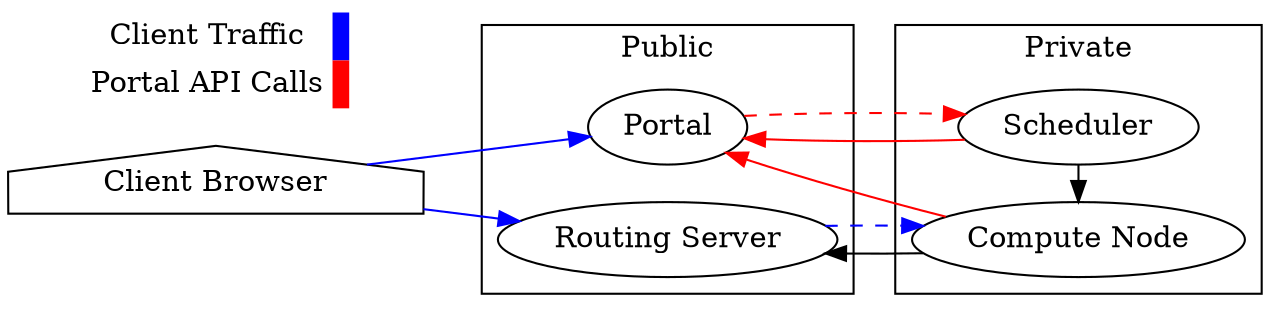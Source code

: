 digraph G {
  rankdir=LR
  "Client Browser" [shape=house]

  subgraph cluster_0 {
    label="Public"
    "Portal"
    "Routing Server"
  }

  subgraph cluster_1 {
    label="Private"
    "Scheduler"
    "Compute Node"
    { rank=sink "Scheduler" "Compute Node"}
  }

  "Client Browser" -> "Portal" [color=blue]
  "Client Browser" -> "Routing Server" [color=blue]
  "Compute Node" -> "Portal" [color=red]
  "Compute Node" -> "Routing Server"
  "Scheduler" -> "Portal" [color=red]
  "Compute Node" -> "Scheduler" [dir=back]

  "Portal" -> "Scheduler" [style=dashed,color=red]
  "Routing Server" -> "Compute Node" [style=dashed,color=blue]
  "Portal" -> "Compute Node" [style=invis]
  "Routing Server" -> "Scheduler" [style=invis]

  { rank = source;
    legend [shape=none, margin=0, label=<
    <TABLE BORDER="0" CELLBORDER="0" CELLSPACING="0" CELLPADDING="4">
     <TR>
      <TD>Client Traffic</TD>
      <TD BGCOLOR="BLUE"></TD>
     </TR>
     <TR>
      <TD>Portal API Calls</TD>
      <TD BGCOLOR="RED"></TD>
     </TR>
    </TABLE>
   >];
  }
}

